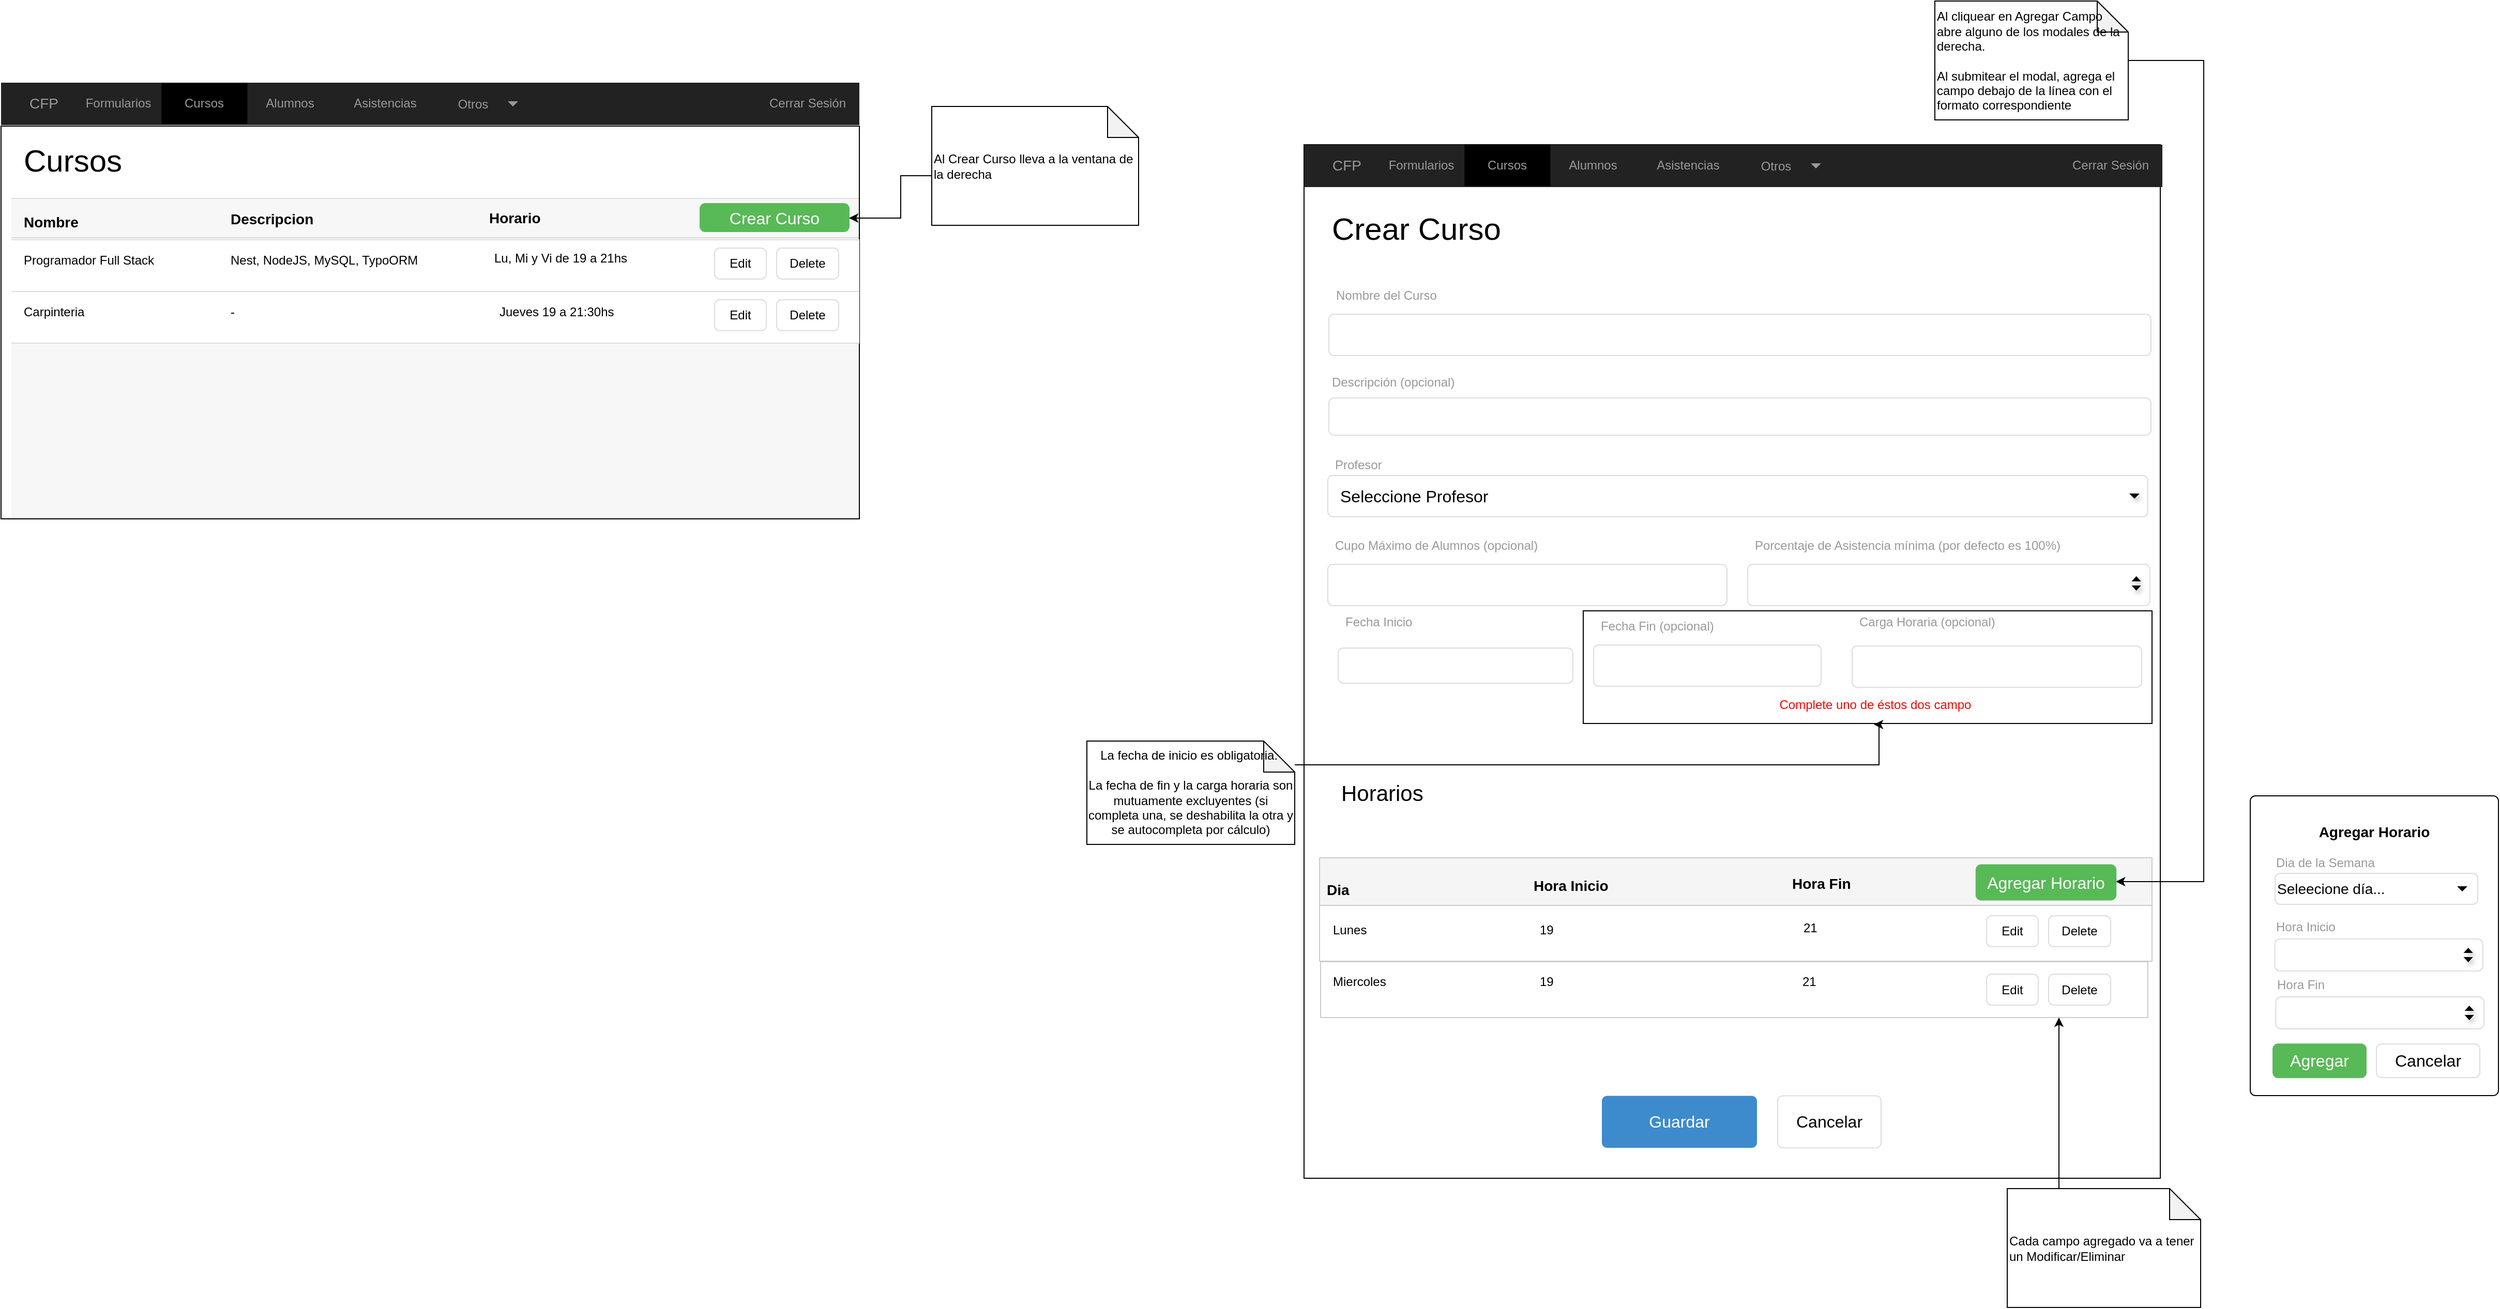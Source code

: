 <mxfile pages="1" version="11.1.1" type="device"><diagram name="Page-1" id="c9db0220-8083-56f3-ca83-edcdcd058819"><mxGraphModel dx="1304" dy="526" grid="1" gridSize="10" guides="1" tooltips="1" connect="1" arrows="1" fold="1" page="1" pageScale="1.5" pageWidth="826" pageHeight="1169" background="#ffffff" math="0" shadow="0"><root><mxCell id="0" style=";html=1;"/><mxCell id="1" style=";html=1;" parent="0"/><mxCell id="Fe0uQRLhS_A46xLyw4Cv-27" value="" style="rounded=0;whiteSpace=wrap;html=1;fillColor=none;fontColor=#000000;align=center;" parent="1" vertex="1"><mxGeometry x="1320" y="189" width="828" height="1000" as="geometry"/></mxCell><mxCell id="-tjugTy2aBk4zeUnutof-67" value="" style="rounded=0;whiteSpace=wrap;html=1;align=center;strokeColor=#CCCCCC;" parent="1" vertex="1"><mxGeometry x="1335" y="925" width="805" height="54" as="geometry"/></mxCell><mxCell id="-tjugTy2aBk4zeUnutof-68" value="" style="rounded=0;whiteSpace=wrap;html=1;fillColor=#f5f5f5;align=center;strokeColor=#CCCCCC;fontColor=#333333;" parent="1" vertex="1"><mxGeometry x="1335" y="879" width="805" height="46" as="geometry"/></mxCell><mxCell id="-tjugTy2aBk4zeUnutof-33" value="" style="strokeColor=inherit;fillColor=inherit;gradientColor=inherit;html=1;shadow=0;dashed=0;shape=mxgraph.bootstrap.horLines;resizeWidth=1;" parent="1" vertex="1"><mxGeometry width="770" height="50" relative="1" as="geometry"><mxPoint x="1336" y="928.5" as="offset"/></mxGeometry></mxCell><mxCell id="-tjugTy2aBk4zeUnutof-36" value="" style="strokeColor=inherit;fillColor=inherit;gradientColor=inherit;html=1;shadow=0;dashed=0;shape=mxgraph.bootstrap.horLines;resizeWidth=1;" parent="-tjugTy2aBk4zeUnutof-33" vertex="1"><mxGeometry width="800" height="55" relative="1" as="geometry"><mxPoint y="50" as="offset"/></mxGeometry></mxCell><mxCell id="-tjugTy2aBk4zeUnutof-69" value="" style="rounded=0;whiteSpace=wrap;html=1;align=center;strokeColor=#CCCCCC;" parent="-tjugTy2aBk4zeUnutof-36" vertex="1"><mxGeometry y="1" width="800" height="54" as="geometry"/></mxCell><mxCell id="-tjugTy2aBk4zeUnutof-38" value="19" style="html=1;shadow=0;dashed=0;shape=mxgraph.bootstrap.rect;strokeColor=none;fillColor=none;align=left;valign=top;spacingLeft=10;verticalAlign=top;spacingTop=6;whiteSpace=wrap;resizeWidth=1;" parent="-tjugTy2aBk4zeUnutof-36" vertex="1"><mxGeometry width="217.287" height="40" relative="1" as="geometry"><mxPoint x="200" as="offset"/></mxGeometry></mxCell><mxCell id="-tjugTy2aBk4zeUnutof-37" value="Miercoles" style="html=1;shadow=0;dashed=0;shape=mxgraph.bootstrap.rect;strokeColor=none;fillColor=none;align=left;spacingLeft=10;whiteSpace=wrap;" parent="-tjugTy2aBk4zeUnutof-36" vertex="1"><mxGeometry width="200" height="40" relative="1" as="geometry"/></mxCell><mxCell id="-tjugTy2aBk4zeUnutof-39" value="21" style="html=1;shadow=0;dashed=0;shape=mxgraph.bootstrap.rect;strokeColor=none;fillColor=none;align=left;valign=top;spacingLeft=10;verticalAlign=top;spacingTop=6;whiteSpace=wrap;resizeWidth=1;" parent="-tjugTy2aBk4zeUnutof-36" vertex="1"><mxGeometry width="144.623" height="40" relative="1" as="geometry"><mxPoint x="454" as="offset"/></mxGeometry></mxCell><mxCell id="-tjugTy2aBk4zeUnutof-40" value="Edit" style="html=1;shadow=0;dashed=0;shape=mxgraph.bootstrap.rrect;rSize=5;strokeColor=#dddddd;whiteSpace=wrap;" parent="-tjugTy2aBk4zeUnutof-36" vertex="1"><mxGeometry x="1" width="50" height="30" relative="1" as="geometry"><mxPoint x="-156" y="13" as="offset"/></mxGeometry></mxCell><mxCell id="-tjugTy2aBk4zeUnutof-41" value="Delete" style="html=1;shadow=0;dashed=0;shape=mxgraph.bootstrap.rrect;rSize=5;strokeColor=#dddddd;whiteSpace=wrap;" parent="-tjugTy2aBk4zeUnutof-36" vertex="1"><mxGeometry x="1" width="60" height="30" relative="1" as="geometry"><mxPoint x="-96" y="13" as="offset"/></mxGeometry></mxCell><mxCell id="-tjugTy2aBk4zeUnutof-34" value="Lunes" style="html=1;shadow=0;dashed=0;shape=mxgraph.bootstrap.rect;strokeColor=none;fillColor=none;align=left;spacingLeft=10;whiteSpace=wrap;" parent="-tjugTy2aBk4zeUnutof-33" vertex="1"><mxGeometry width="200" height="40" relative="1" as="geometry"/></mxCell><mxCell id="-tjugTy2aBk4zeUnutof-35" value="19" style="html=1;shadow=0;dashed=0;shape=mxgraph.bootstrap.rect;strokeColor=none;fillColor=none;align=left;valign=top;spacingLeft=10;verticalAlign=top;spacingTop=6;whiteSpace=wrap;resizeWidth=1;" parent="-tjugTy2aBk4zeUnutof-33" vertex="1"><mxGeometry width="234.756" height="40" relative="1" as="geometry"><mxPoint x="200" as="offset"/></mxGeometry></mxCell><mxCell id="-tjugTy2aBk4zeUnutof-42" value="21" style="html=1;shadow=0;dashed=0;shape=mxgraph.bootstrap.rect;strokeColor=none;fillColor=none;align=left;valign=top;spacingLeft=10;verticalAlign=top;spacingTop=6;whiteSpace=wrap;resizeWidth=1;" parent="-tjugTy2aBk4zeUnutof-33" vertex="1"><mxGeometry width="234.756" height="40" relative="1" as="geometry"><mxPoint x="455" y="-2" as="offset"/></mxGeometry></mxCell><mxCell id="-tjugTy2aBk4zeUnutof-43" value="Delete" style="html=1;shadow=0;dashed=0;shape=mxgraph.bootstrap.rrect;rSize=5;strokeColor=#dddddd;whiteSpace=wrap;" parent="-tjugTy2aBk4zeUnutof-33" vertex="1"><mxGeometry x="1" width="60" height="30" relative="1" as="geometry"><mxPoint x="-66" y="6.5" as="offset"/></mxGeometry></mxCell><mxCell id="-tjugTy2aBk4zeUnutof-44" value="Edit" style="html=1;shadow=0;dashed=0;shape=mxgraph.bootstrap.rrect;rSize=5;strokeColor=#dddddd;whiteSpace=wrap;" parent="-tjugTy2aBk4zeUnutof-33" vertex="1"><mxGeometry x="1" width="50" height="30" relative="1" as="geometry"><mxPoint x="-126" y="6.5" as="offset"/></mxGeometry></mxCell><mxCell id="-tjugTy2aBk4zeUnutof-54" value="" style="rounded=0;whiteSpace=wrap;html=1;fillColor=none;" parent="1" vertex="1"><mxGeometry x="1590" y="640" width="550" height="109" as="geometry"/></mxCell><mxCell id="Fe0uQRLhS_A46xLyw4Cv-4" value="" style="html=1;shadow=0;dashed=0;shape=mxgraph.bootstrap.horLines;strokeColor=#dddddd;align=center;" parent="1" vertex="1"><mxGeometry x="70" y="241" width="820" height="38" as="geometry"/></mxCell><mxCell id="Fe0uQRLhS_A46xLyw4Cv-5" value="" style="html=1;shadow=0;dashed=0;shape=mxgraph.bootstrap.horLines;strokeColor=inherit;fillColor=#000000;fillOpacity=3;resizeWidth=1;" parent="Fe0uQRLhS_A46xLyw4Cv-4" vertex="1"><mxGeometry width="820" height="310" relative="1" as="geometry"/></mxCell><mxCell id="Fe0uQRLhS_A46xLyw4Cv-23" value="Crear Curso" style="html=1;shadow=0;dashed=0;shape=mxgraph.bootstrap.rrect;rSize=5;fillColor=#58B957;align=center;strokeColor=#58B957;fontColor=#ffffff;fontSize=16;whiteSpace=wrap;" parent="Fe0uQRLhS_A46xLyw4Cv-5" vertex="1"><mxGeometry x="666" y="5" width="144" height="27" as="geometry"/></mxCell><mxCell id="Fe0uQRLhS_A46xLyw4Cv-6" value="Nombre" style="html=1;shadow=0;dashed=0;shape=mxgraph.bootstrap.rect;strokeColor=none;fillColor=none;fontSize=14;fontStyle=1;align=left;spacingLeft=10;whiteSpace=wrap;resizeHeight=1;" parent="Fe0uQRLhS_A46xLyw4Cv-5" vertex="1"><mxGeometry width="200" height="46.4" relative="1" as="geometry"/></mxCell><mxCell id="Fe0uQRLhS_A46xLyw4Cv-24" value="" style="rounded=0;whiteSpace=wrap;html=1;fillColor=none;fontColor=#000000;align=center;" parent="Fe0uQRLhS_A46xLyw4Cv-5" vertex="1"><mxGeometry x="-10" y="-70" width="830" height="380" as="geometry"/></mxCell><mxCell id="Fe0uQRLhS_A46xLyw4Cv-28" value="Cursos" style="html=1;shadow=0;dashed=0;shape=mxgraph.bootstrap.rect;strokeColor=none;fillColor=none;fontSize=30;align=left;spacingLeft=10;" parent="Fe0uQRLhS_A46xLyw4Cv-5" vertex="1"><mxGeometry y="-60.32" width="250" height="46.4" as="geometry"/></mxCell><mxCell id="Fe0uQRLhS_A46xLyw4Cv-7" value="Descripcion" style="html=1;shadow=0;dashed=0;shape=mxgraph.bootstrap.rect;strokeColor=none;fillColor=none;fontSize=14;fontStyle=1;align=left;spacingLeft=10;whiteSpace=wrap;resizeWidth=1;resizeHeight=1;" parent="Fe0uQRLhS_A46xLyw4Cv-5" vertex="1"><mxGeometry width="205" height="40" relative="1" as="geometry"><mxPoint x="200" as="offset"/></mxGeometry></mxCell><mxCell id="-tjugTy2aBk4zeUnutof-9" value="Horario" style="html=1;shadow=0;dashed=0;shape=mxgraph.bootstrap.rect;strokeColor=none;fillColor=none;fontSize=14;fontStyle=1;align=left;spacingLeft=10;whiteSpace=wrap;resizeWidth=1;resizeHeight=1;" parent="Fe0uQRLhS_A46xLyw4Cv-5" vertex="1"><mxGeometry width="205" height="40" relative="1" as="geometry"><mxPoint x="450" y="-1.5" as="offset"/></mxGeometry></mxCell><mxCell id="Fe0uQRLhS_A46xLyw4Cv-8" value="" style="strokeColor=inherit;fillColor=inherit;gradientColor=inherit;html=1;shadow=0;dashed=0;shape=mxgraph.bootstrap.horLines;resizeWidth=1;" parent="Fe0uQRLhS_A46xLyw4Cv-4" vertex="1"><mxGeometry width="820" height="50" relative="1" as="geometry"><mxPoint y="40" as="offset"/></mxGeometry></mxCell><mxCell id="Fe0uQRLhS_A46xLyw4Cv-9" value="Programador Full Stack" style="html=1;shadow=0;dashed=0;shape=mxgraph.bootstrap.rect;strokeColor=none;fillColor=none;align=left;spacingLeft=10;whiteSpace=wrap;" parent="Fe0uQRLhS_A46xLyw4Cv-8" vertex="1"><mxGeometry width="200" height="40" relative="1" as="geometry"/></mxCell><mxCell id="Fe0uQRLhS_A46xLyw4Cv-10" value="Nest, NodeJS, MySQL, TypoORM" style="html=1;shadow=0;dashed=0;shape=mxgraph.bootstrap.rect;strokeColor=none;fillColor=none;align=left;valign=top;spacingLeft=10;verticalAlign=top;spacingTop=6;whiteSpace=wrap;resizeWidth=1;" parent="Fe0uQRLhS_A46xLyw4Cv-8" vertex="1"><mxGeometry width="250" height="40" relative="1" as="geometry"><mxPoint x="200" as="offset"/></mxGeometry></mxCell><mxCell id="Fe0uQRLhS_A46xLyw4Cv-13" value="" style="strokeColor=inherit;fillColor=inherit;gradientColor=inherit;html=1;shadow=0;dashed=0;shape=mxgraph.bootstrap.horLines;resizeWidth=1;" parent="Fe0uQRLhS_A46xLyw4Cv-8" vertex="1"><mxGeometry width="820" height="50" relative="1" as="geometry"><mxPoint y="50" as="offset"/></mxGeometry></mxCell><mxCell id="Fe0uQRLhS_A46xLyw4Cv-14" value="Carpinteria" style="html=1;shadow=0;dashed=0;shape=mxgraph.bootstrap.rect;strokeColor=none;fillColor=none;align=left;spacingLeft=10;whiteSpace=wrap;" parent="Fe0uQRLhS_A46xLyw4Cv-13" vertex="1"><mxGeometry width="200" height="40" relative="1" as="geometry"/></mxCell><mxCell id="Fe0uQRLhS_A46xLyw4Cv-15" value="-" style="html=1;shadow=0;dashed=0;shape=mxgraph.bootstrap.rect;strokeColor=none;fillColor=none;align=left;valign=top;spacingLeft=10;verticalAlign=top;spacingTop=6;whiteSpace=wrap;resizeWidth=1;" parent="Fe0uQRLhS_A46xLyw4Cv-13" vertex="1"><mxGeometry width="240" height="40" relative="1" as="geometry"><mxPoint x="200" as="offset"/></mxGeometry></mxCell><mxCell id="-tjugTy2aBk4zeUnutof-12" value="Jueves 19 a 21:30hs" style="html=1;shadow=0;dashed=0;shape=mxgraph.bootstrap.rect;strokeColor=none;fillColor=none;align=left;valign=top;spacingLeft=10;verticalAlign=top;spacingTop=6;whiteSpace=wrap;resizeWidth=1;" parent="Fe0uQRLhS_A46xLyw4Cv-13" vertex="1"><mxGeometry width="200" height="40" relative="1" as="geometry"><mxPoint x="460" as="offset"/></mxGeometry></mxCell><mxCell id="-tjugTy2aBk4zeUnutof-19" value="Edit" style="html=1;shadow=0;dashed=0;shape=mxgraph.bootstrap.rrect;rSize=5;strokeColor=#dddddd;whiteSpace=wrap;" parent="Fe0uQRLhS_A46xLyw4Cv-13" vertex="1"><mxGeometry x="1" width="50" height="30" relative="1" as="geometry"><mxPoint x="-140" y="8" as="offset"/></mxGeometry></mxCell><mxCell id="-tjugTy2aBk4zeUnutof-20" value="Delete" style="html=1;shadow=0;dashed=0;shape=mxgraph.bootstrap.rrect;rSize=5;strokeColor=#dddddd;whiteSpace=wrap;" parent="Fe0uQRLhS_A46xLyw4Cv-13" vertex="1"><mxGeometry x="1" width="60" height="30" relative="1" as="geometry"><mxPoint x="-80" y="8" as="offset"/></mxGeometry></mxCell><mxCell id="-tjugTy2aBk4zeUnutof-11" value="Lu, Mi y Vi de 19 a 21hs" style="html=1;shadow=0;dashed=0;shape=mxgraph.bootstrap.rect;strokeColor=none;fillColor=none;align=left;valign=top;spacingLeft=10;verticalAlign=top;spacingTop=6;whiteSpace=wrap;resizeWidth=1;" parent="Fe0uQRLhS_A46xLyw4Cv-8" vertex="1"><mxGeometry width="210" height="40" relative="1" as="geometry"><mxPoint x="455" y="-2" as="offset"/></mxGeometry></mxCell><mxCell id="Fe0uQRLhS_A46xLyw4Cv-168" value="Delete" style="html=1;shadow=0;dashed=0;shape=mxgraph.bootstrap.rrect;rSize=5;strokeColor=#dddddd;whiteSpace=wrap;" parent="Fe0uQRLhS_A46xLyw4Cv-8" vertex="1"><mxGeometry x="1" width="60" height="30" relative="1" as="geometry"><mxPoint x="-80" y="8" as="offset"/></mxGeometry></mxCell><mxCell id="Fe0uQRLhS_A46xLyw4Cv-167" value="Edit" style="html=1;shadow=0;dashed=0;shape=mxgraph.bootstrap.rrect;rSize=5;strokeColor=#dddddd;whiteSpace=wrap;" parent="Fe0uQRLhS_A46xLyw4Cv-8" vertex="1"><mxGeometry x="1" width="50" height="30" relative="1" as="geometry"><mxPoint x="-140" y="8" as="offset"/></mxGeometry></mxCell><mxCell id="3d76a8aef4d5c911-1" value="" style="html=1;shadow=0;dashed=0;shape=mxgraph.bootstrap.rect;fillColor=#222222;strokeColor=none;whiteSpace=wrap;rounded=0;fontSize=12;fontColor=#000000;align=center;" parent="1" vertex="1"><mxGeometry x="60" y="129" width="830" height="41" as="geometry"/></mxCell><mxCell id="3d76a8aef4d5c911-2" value="CFP" style="html=1;shadow=0;dashed=0;fillColor=none;strokeColor=none;shape=mxgraph.bootstrap.rect;fontColor=#999999;fontSize=14;whiteSpace=wrap;" parent="3d76a8aef4d5c911-1" vertex="1"><mxGeometry width="83" height="40" as="geometry"/></mxCell><mxCell id="3d76a8aef4d5c911-10" value="Cerrar Sesión" style="html=1;shadow=0;dashed=0;fillColor=none;strokeColor=none;shape=mxgraph.bootstrap.rect;fontColor=#999999;whiteSpace=wrap;" parent="3d76a8aef4d5c911-1" vertex="1"><mxGeometry x="730" width="100" height="40" as="geometry"/></mxCell><mxCell id="Fe0uQRLhS_A46xLyw4Cv-1" value="Formularios" style="html=1;shadow=0;dashed=0;fillColor=none;strokeColor=none;shape=mxgraph.bootstrap.rect;fontColor=#999999;whiteSpace=wrap;" parent="3d76a8aef4d5c911-1" vertex="1"><mxGeometry x="72.174" width="83" height="40" as="geometry"/></mxCell><mxCell id="Fe0uQRLhS_A46xLyw4Cv-2" value="Cursos" style="html=1;shadow=0;dashed=0;fillColor=#000000;strokeColor=none;shape=mxgraph.bootstrap.rect;fontColor=#999999;whiteSpace=wrap;" parent="3d76a8aef4d5c911-1" vertex="1"><mxGeometry x="155.174" width="83" height="40" as="geometry"/></mxCell><mxCell id="Fe0uQRLhS_A46xLyw4Cv-3" value="Alumnos" style="html=1;shadow=0;dashed=0;fillColor=none;strokeColor=none;shape=mxgraph.bootstrap.rect;fontColor=#999999;whiteSpace=wrap;" parent="3d76a8aef4d5c911-1" vertex="1"><mxGeometry x="238.174" width="83" height="40" as="geometry"/></mxCell><mxCell id="Fe0uQRLhS_A46xLyw4Cv-151" value="Asistencias" style="html=1;shadow=0;dashed=0;fillColor=none;strokeColor=none;shape=mxgraph.bootstrap.rect;fontColor=#999999;whiteSpace=wrap;" parent="3d76a8aef4d5c911-1" vertex="1"><mxGeometry x="330.174" width="83" height="40" as="geometry"/></mxCell><mxCell id="Fe0uQRLhS_A46xLyw4Cv-162" value="Otros" style="html=1;shadow=0;dashed=0;shape=mxgraph.bootstrap.rrect;rSize=5;spacingRight=10;fontSize=12;whiteSpace=wrap;align=center;fillColor=none;strokeColor=none;fontColor=#999999;fontStyle=0" parent="3d76a8aef4d5c911-1" vertex="1"><mxGeometry x="413" width="97" height="41" as="geometry"/></mxCell><mxCell id="Fe0uQRLhS_A46xLyw4Cv-163" value="" style="shape=triangle;direction=south;fillColor=#999999;strokeColor=none;perimeter=none;fontColor=#FFFFFF;" parent="Fe0uQRLhS_A46xLyw4Cv-162" vertex="1"><mxGeometry x="1" y="0.5" width="10" height="5" relative="1" as="geometry"><mxPoint x="-20" y="-2.5" as="offset"/></mxGeometry></mxCell><mxCell id="3d76a8aef4d5c911-17" value="Descripción (opcional)" style="html=1;shadow=0;dashed=0;shape=mxgraph.bootstrap.rect;strokeColor=none;fillColor=none;fontColor=#999999;align=left;spacingLeft=5;whiteSpace=wrap;rounded=0;" parent="1" vertex="1"><mxGeometry x="1340" y="408.5" width="200" height="20" as="geometry"/></mxCell><mxCell id="3d76a8aef4d5c911-18" value="" style="html=1;shadow=0;dashed=0;shape=mxgraph.bootstrap.rrect;rSize=5;strokeColor=#dddddd;;align=left;spacingLeft=10;fontSize=16;whiteSpace=wrap;rounded=0;" parent="1" vertex="1"><mxGeometry x="1344" y="353" width="795" height="40" as="geometry"/></mxCell><mxCell id="Fe0uQRLhS_A46xLyw4Cv-29" value="Crear Curso" style="html=1;shadow=0;dashed=0;shape=mxgraph.bootstrap.rect;strokeColor=none;fillColor=none;fontSize=30;align=left;spacingLeft=10;" parent="1" vertex="1"><mxGeometry x="1335" y="250" width="250" height="40" as="geometry"/></mxCell><mxCell id="Fe0uQRLhS_A46xLyw4Cv-147" value="Nombre del Curso" style="html=1;shadow=0;dashed=0;shape=mxgraph.bootstrap.rect;strokeColor=none;fillColor=none;fontColor=#999999;align=left;spacingLeft=5;whiteSpace=wrap;rounded=0;" parent="1" vertex="1"><mxGeometry x="1343.5" y="325" width="200" height="20" as="geometry"/></mxCell><mxCell id="Fe0uQRLhS_A46xLyw4Cv-148" value="" style="html=1;shadow=0;dashed=0;shape=mxgraph.bootstrap.rrect;rSize=5;strokeColor=#dddddd;;align=left;spacingLeft=10;fontSize=16;whiteSpace=wrap;rounded=0;" parent="1" vertex="1"><mxGeometry x="1344" y="434" width="795" height="36" as="geometry"/></mxCell><mxCell id="Fe0uQRLhS_A46xLyw4Cv-177" value="" style="html=1;shadow=0;dashed=0;shape=mxgraph.bootstrap.rect;fillColor=#222222;strokeColor=none;whiteSpace=wrap;rounded=0;fontSize=12;fontColor=#000000;align=center;" parent="1" vertex="1"><mxGeometry x="1320" y="189" width="830" height="41" as="geometry"/></mxCell><mxCell id="Fe0uQRLhS_A46xLyw4Cv-178" value="CFP" style="html=1;shadow=0;dashed=0;fillColor=none;strokeColor=none;shape=mxgraph.bootstrap.rect;fontColor=#999999;fontSize=14;whiteSpace=wrap;" parent="Fe0uQRLhS_A46xLyw4Cv-177" vertex="1"><mxGeometry width="83" height="40" as="geometry"/></mxCell><mxCell id="Fe0uQRLhS_A46xLyw4Cv-179" value="Cerrar Sesión" style="html=1;shadow=0;dashed=0;fillColor=none;strokeColor=none;shape=mxgraph.bootstrap.rect;fontColor=#999999;whiteSpace=wrap;" parent="Fe0uQRLhS_A46xLyw4Cv-177" vertex="1"><mxGeometry x="730" width="100" height="40" as="geometry"/></mxCell><mxCell id="Fe0uQRLhS_A46xLyw4Cv-180" value="Formularios" style="html=1;shadow=0;dashed=0;fillColor=none;strokeColor=none;shape=mxgraph.bootstrap.rect;fontColor=#999999;whiteSpace=wrap;" parent="Fe0uQRLhS_A46xLyw4Cv-177" vertex="1"><mxGeometry x="72.174" width="83" height="40" as="geometry"/></mxCell><mxCell id="Fe0uQRLhS_A46xLyw4Cv-181" value="Cursos" style="html=1;shadow=0;dashed=0;fillColor=#000000;strokeColor=none;shape=mxgraph.bootstrap.rect;fontColor=#999999;whiteSpace=wrap;" parent="Fe0uQRLhS_A46xLyw4Cv-177" vertex="1"><mxGeometry x="155.174" width="83" height="40" as="geometry"/></mxCell><mxCell id="Fe0uQRLhS_A46xLyw4Cv-182" value="Alumnos" style="html=1;shadow=0;dashed=0;fillColor=none;strokeColor=none;shape=mxgraph.bootstrap.rect;fontColor=#999999;whiteSpace=wrap;" parent="Fe0uQRLhS_A46xLyw4Cv-177" vertex="1"><mxGeometry x="238.174" width="83" height="40" as="geometry"/></mxCell><mxCell id="Fe0uQRLhS_A46xLyw4Cv-183" value="Asistencias" style="html=1;shadow=0;dashed=0;fillColor=none;strokeColor=none;shape=mxgraph.bootstrap.rect;fontColor=#999999;whiteSpace=wrap;" parent="Fe0uQRLhS_A46xLyw4Cv-177" vertex="1"><mxGeometry x="330.174" width="83" height="40" as="geometry"/></mxCell><mxCell id="Fe0uQRLhS_A46xLyw4Cv-184" value="Otros" style="html=1;shadow=0;dashed=0;shape=mxgraph.bootstrap.rrect;rSize=5;spacingRight=10;fontSize=12;whiteSpace=wrap;align=center;fillColor=none;strokeColor=none;fontColor=#999999;fontStyle=0" parent="Fe0uQRLhS_A46xLyw4Cv-177" vertex="1"><mxGeometry x="413" width="97" height="41" as="geometry"/></mxCell><mxCell id="Fe0uQRLhS_A46xLyw4Cv-185" value="" style="shape=triangle;direction=south;fillColor=#999999;strokeColor=none;perimeter=none;fontColor=#FFFFFF;" parent="Fe0uQRLhS_A46xLyw4Cv-184" vertex="1"><mxGeometry x="1" y="0.5" width="10" height="5" relative="1" as="geometry"><mxPoint x="-20" y="-2.5" as="offset"/></mxGeometry></mxCell><mxCell id="Fe0uQRLhS_A46xLyw4Cv-245" value="" style="edgeStyle=orthogonalEdgeStyle;rounded=0;orthogonalLoop=1;jettySize=auto;html=1;fontSize=12;fontColor=#000000;" parent="1" source="Fe0uQRLhS_A46xLyw4Cv-244" target="Fe0uQRLhS_A46xLyw4Cv-23" edge="1"><mxGeometry relative="1" as="geometry"><Array as="points"><mxPoint x="1060" y="219"/><mxPoint x="930" y="219"/><mxPoint x="930" y="260"/></Array></mxGeometry></mxCell><mxCell id="Fe0uQRLhS_A46xLyw4Cv-244" value="Al Crear Curso lleva a la ventana de la derecha" style="shape=note;whiteSpace=wrap;html=1;backgroundOutline=1;darkOpacity=0.05;strokeColor=#000000;fillColor=#FFFFFF;fontSize=12;fontColor=#000000;align=left;" parent="1" vertex="1"><mxGeometry x="960" y="152" width="200" height="115" as="geometry"/></mxCell><mxCell id="Fe0uQRLhS_A46xLyw4Cv-249" value="" style="edgeStyle=orthogonalEdgeStyle;rounded=0;orthogonalLoop=1;jettySize=auto;html=1;fontSize=12;fontColor=#000000;" parent="1" source="Fe0uQRLhS_A46xLyw4Cv-248" target="-tjugTy2aBk4zeUnutof-30" edge="1"><mxGeometry relative="1" as="geometry"><Array as="points"><mxPoint x="2190" y="108"/><mxPoint x="2190" y="902"/></Array><mxPoint x="2120" y="279.357" as="targetPoint"/></mxGeometry></mxCell><mxCell id="Fe0uQRLhS_A46xLyw4Cv-248" value="Al cliquear en Agregar Campo abre alguno de los modales de la derecha.&lt;br&gt;&lt;br&gt;Al submitear el modal, agrega el campo debajo de la línea con el formato correspondiente" style="shape=note;whiteSpace=wrap;html=1;backgroundOutline=1;darkOpacity=0.05;strokeColor=#000000;fillColor=#FFFFFF;fontSize=12;fontColor=#000000;align=left;" parent="1" vertex="1"><mxGeometry x="1930" y="50" width="187" height="115" as="geometry"/></mxCell><mxCell id="Fe0uQRLhS_A46xLyw4Cv-252" value="" style="edgeStyle=orthogonalEdgeStyle;rounded=0;orthogonalLoop=1;jettySize=auto;html=1;fontSize=12;fontColor=#000000;" parent="1" target="-tjugTy2aBk4zeUnutof-36" edge="1"><mxGeometry relative="1" as="geometry"><mxPoint x="2104.571" y="1268.5" as="sourcePoint"/><mxPoint x="2132.833" y="894.5" as="targetPoint"/><Array as="points"><mxPoint x="2104" y="1208.5"/><mxPoint x="2050" y="1208.5"/></Array></mxGeometry></mxCell><mxCell id="Fe0uQRLhS_A46xLyw4Cv-251" value="Cada campo agregado va a tener un Modificar/Eliminar" style="shape=note;whiteSpace=wrap;html=1;backgroundOutline=1;darkOpacity=0.05;strokeColor=#000000;fillColor=#FFFFFF;fontSize=12;fontColor=#000000;align=left;" parent="1" vertex="1"><mxGeometry x="2000" y="1199" width="187" height="115" as="geometry"/></mxCell><mxCell id="Fe0uQRLhS_A46xLyw4Cv-172" value="Profesor" style="html=1;shadow=0;dashed=0;shape=mxgraph.bootstrap.rect;strokeColor=none;fillColor=none;fontColor=#999999;align=left;spacingLeft=5;whiteSpace=wrap;rounded=0;" parent="1" vertex="1"><mxGeometry x="1343" y="489" width="110" height="20" as="geometry"/></mxCell><mxCell id="-tjugTy2aBk4zeUnutof-21" value="" style="html=1;shadow=0;dashed=0;shape=mxgraph.bootstrap.rrect;rSize=5;strokeColor=#dddddd;;align=left;spacingLeft=10;fontSize=16;whiteSpace=wrap;rounded=0;" parent="1" vertex="1"><mxGeometry x="1343" y="595" width="386" height="40" as="geometry"/></mxCell><mxCell id="-tjugTy2aBk4zeUnutof-22" value="Cupo Máximo de Alumnos (opcional)" style="html=1;shadow=0;dashed=0;shape=mxgraph.bootstrap.rect;strokeColor=none;fillColor=none;fontColor=#999999;align=left;spacingLeft=5;whiteSpace=wrap;rounded=0;" parent="1" vertex="1"><mxGeometry x="1343" y="567" width="267" height="20" as="geometry"/></mxCell><mxCell id="-tjugTy2aBk4zeUnutof-23" value="Porcentaje de Asistencia mínima (por defecto es 100%)" style="html=1;shadow=0;dashed=0;shape=mxgraph.bootstrap.rect;strokeColor=none;fillColor=none;fontColor=#999999;align=left;spacingLeft=5;whiteSpace=wrap;rounded=0;" parent="1" vertex="1"><mxGeometry x="1749" y="567" width="371" height="20" as="geometry"/></mxCell><mxCell id="-tjugTy2aBk4zeUnutof-24" value="" style="html=1;shadow=0;dashed=0;shape=mxgraph.bootstrap.rrect;rSize=5;strokeColor=#dddddd;;align=left;spacingLeft=10;fontSize=16;whiteSpace=wrap;rounded=0;" parent="1" vertex="1"><mxGeometry x="1749" y="595" width="389" height="40" as="geometry"/></mxCell><mxCell id="-tjugTy2aBk4zeUnutof-49" value="Fecha Fin (opcional)" style="html=1;shadow=0;dashed=0;shape=mxgraph.bootstrap.rect;strokeColor=none;fillColor=none;fontColor=#999999;align=left;spacingLeft=5;whiteSpace=wrap;rounded=0;" parent="1" vertex="1"><mxGeometry x="1600" y="645" width="187" height="20" as="geometry"/></mxCell><mxCell id="-tjugTy2aBk4zeUnutof-50" value="" style="html=1;shadow=0;dashed=0;shape=mxgraph.bootstrap.rrect;rSize=5;strokeColor=#dddddd;;align=left;spacingLeft=10;fontSize=16;whiteSpace=wrap;rounded=0;" parent="1" vertex="1"><mxGeometry x="1600" y="673" width="220" height="40" as="geometry"/></mxCell><mxCell id="-tjugTy2aBk4zeUnutof-52" value="" style="edgeStyle=orthogonalEdgeStyle;rounded=0;orthogonalLoop=1;jettySize=auto;html=1;entryX=0.511;entryY=1.009;entryDx=0;entryDy=0;entryPerimeter=0;" parent="1" source="-tjugTy2aBk4zeUnutof-51" target="-tjugTy2aBk4zeUnutof-54" edge="1"><mxGeometry relative="1" as="geometry"><Array as="points"><mxPoint x="1876" y="789"/></Array></mxGeometry></mxCell><mxCell id="-tjugTy2aBk4zeUnutof-51" value="La fecha de inicio es obligatoria.&amp;nbsp;&lt;br&gt;&lt;br&gt;La fecha de fin y la carga horaria son mutuamente excluyentes (si completa una, se deshabilita la otra y se autocompleta por cálculo)" style="shape=note;whiteSpace=wrap;html=1;backgroundOutline=1;darkOpacity=0.05;fillColor=none;" parent="1" vertex="1"><mxGeometry x="1110" y="766" width="201" height="100" as="geometry"/></mxCell><mxCell id="-tjugTy2aBk4zeUnutof-46" value="Fecha Inicio" style="html=1;shadow=0;dashed=0;shape=mxgraph.bootstrap.rect;strokeColor=none;fillColor=none;fontColor=#999999;align=left;spacingLeft=5;whiteSpace=wrap;rounded=0;" parent="1" vertex="1"><mxGeometry x="1353" y="638.823" width="187" height="25.161" as="geometry"/></mxCell><mxCell id="-tjugTy2aBk4zeUnutof-45" value="" style="html=1;shadow=0;dashed=0;shape=mxgraph.bootstrap.rrect;rSize=5;strokeColor=#dddddd;;align=left;spacingLeft=10;fontSize=16;whiteSpace=wrap;rounded=0;" parent="1" vertex="1"><mxGeometry x="1353" y="676" width="227" height="34" as="geometry"/></mxCell><mxCell id="-tjugTy2aBk4zeUnutof-48" value="" style="html=1;shadow=0;dashed=0;shape=mxgraph.bootstrap.rrect;rSize=5;strokeColor=#dddddd;;align=left;spacingLeft=10;fontSize=16;whiteSpace=wrap;rounded=0;" parent="1" vertex="1"><mxGeometry x="1850" y="674" width="280" height="40" as="geometry"/></mxCell><mxCell id="-tjugTy2aBk4zeUnutof-47" value="Carga Horaria (opcional)" style="html=1;shadow=0;dashed=0;shape=mxgraph.bootstrap.rect;strokeColor=none;fillColor=none;fontColor=#999999;align=left;spacingLeft=5;whiteSpace=wrap;rounded=0;" parent="1" vertex="1"><mxGeometry x="1850" y="638.823" width="199" height="25.161" as="geometry"/></mxCell><mxCell id="-tjugTy2aBk4zeUnutof-66" value="Complete uno de éstos dos campo" style="html=1;shadow=0;dashed=0;shape=mxgraph.bootstrap.rect;strokeColor=none;fillColor=none;align=center;spacingLeft=5;whiteSpace=wrap;rounded=0;fontColor=#FF0000;" parent="1" vertex="1"><mxGeometry x="1600" y="718" width="540" height="25" as="geometry"/></mxCell><mxCell id="-tjugTy2aBk4zeUnutof-27" value="Dia" style="html=1;shadow=0;dashed=0;shape=mxgraph.bootstrap.rect;strokeColor=none;fillColor=none;fontSize=14;fontStyle=1;align=left;spacingLeft=10;whiteSpace=wrap;resizeHeight=1;" parent="1" vertex="1"><mxGeometry width="200" height="58.374" relative="1" as="geometry"><mxPoint x="1330" y="880.5" as="offset"/></mxGeometry></mxCell><mxCell id="-tjugTy2aBk4zeUnutof-31" value="Hora Inicio" style="html=1;shadow=0;dashed=0;shape=mxgraph.bootstrap.rect;strokeColor=none;fillColor=none;fontSize=14;fontStyle=1;align=left;spacingLeft=10;whiteSpace=wrap;resizeWidth=1;resizeHeight=1;" parent="1" vertex="1"><mxGeometry width="192.5" height="50.323" relative="1" as="geometry"><mxPoint x="1530" y="880.5" as="offset"/></mxGeometry></mxCell><mxCell id="-tjugTy2aBk4zeUnutof-32" value="Hora Fin" style="html=1;shadow=0;dashed=0;shape=mxgraph.bootstrap.rect;strokeColor=none;fillColor=none;fontSize=14;fontStyle=1;align=left;spacingLeft=10;whiteSpace=wrap;resizeWidth=1;resizeHeight=1;" parent="1" vertex="1"><mxGeometry width="192.5" height="50.323" relative="1" as="geometry"><mxPoint x="1780" y="879" as="offset"/></mxGeometry></mxCell><mxCell id="Fe0uQRLhS_A46xLyw4Cv-134" value="Guardar" style="html=1;shadow=0;dashed=0;shape=mxgraph.bootstrap.rrect;align=center;rSize=5;strokeColor=none;fillColor=#3D8BCD;fontColor=#ffffff;fontSize=16;whiteSpace=wrap;rounded=0;" parent="1" vertex="1"><mxGeometry x="1608" y="1109.242" width="150" height="50.323" as="geometry"/></mxCell><mxCell id="Fe0uQRLhS_A46xLyw4Cv-135" value="Cancelar" style="html=1;shadow=0;dashed=0;shape=mxgraph.bootstrap.rrect;align=center;rSize=5;strokeColor=#dddddd;fontSize=16;whiteSpace=wrap;rounded=0;" parent="1" vertex="1"><mxGeometry x="1778" y="1109.242" width="100" height="50.323" as="geometry"/></mxCell><mxCell id="Fe0uQRLhS_A46xLyw4Cv-149" value="Horarios" style="html=1;shadow=0;dashed=0;shape=mxgraph.bootstrap.rect;strokeColor=none;fillColor=none;fontSize=21;align=left;spacingLeft=10;" parent="1" vertex="1"><mxGeometry x="1344" y="796" width="250" height="40" as="geometry"/></mxCell><mxCell id="-tjugTy2aBk4zeUnutof-30" value="Agregar Horario" style="html=1;shadow=0;dashed=0;shape=mxgraph.bootstrap.rrect;rSize=5;fillColor=#58B957;align=center;strokeColor=#58B957;fontColor=#ffffff;fontSize=16;whiteSpace=wrap;" parent="1" vertex="1"><mxGeometry x="1969.89" y="885.79" width="135.22" height="33.968" as="geometry"/></mxCell><mxCell id="-tjugTy2aBk4zeUnutof-70" value="" style="group" parent="1" vertex="1" connectable="0"><mxGeometry x="1343" y="509" width="793" height="40" as="geometry"/></mxCell><mxCell id="Fe0uQRLhS_A46xLyw4Cv-173" value="Seleccione Profesor" style="html=1;shadow=0;dashed=0;shape=mxgraph.bootstrap.rrect;rSize=5;strokeColor=#dddddd;align=left;spacingLeft=10;fontSize=16;whiteSpace=wrap;rounded=0;" parent="-tjugTy2aBk4zeUnutof-70" vertex="1"><mxGeometry width="793" height="40" as="geometry"/></mxCell><mxCell id="Fe0uQRLhS_A46xLyw4Cv-174" value="" style="shape=triangle;strokeColor=none;fillColor=#000000;direction=south;rounded=0;shadow=1;fontSize=12;fontColor=#000000;align=center;html=1;" parent="-tjugTy2aBk4zeUnutof-70" vertex="1"><mxGeometry x="775" y="17.5" width="10" height="5" as="geometry"/></mxCell><mxCell id="Fe0uQRLhS_A46xLyw4Cv-104" value="Agregar Horario" style="html=1;shadow=0;dashed=0;shape=mxgraph.bootstrap.rrect;fillColor=none;align=center;rSize=5;strokeColor=#000000;verticalAlign=top;spacingTop=20;fontSize=14;fontStyle=1;whiteSpace=wrap;" parent="1" vertex="1"><mxGeometry x="2235" y="819" width="240" height="290" as="geometry"/></mxCell><mxCell id="Fe0uQRLhS_A46xLyw4Cv-113" value="Agregar" style="html=1;shadow=0;dashed=0;shape=mxgraph.bootstrap.rrect;rSize=5;fillColor=#58B957;align=center;strokeColor=#58B957;fontColor=#ffffff;fontSize=16;whiteSpace=wrap;" parent="1" vertex="1"><mxGeometry x="2257" y="1059.101" width="90" height="32.55" as="geometry"/></mxCell><mxCell id="Fe0uQRLhS_A46xLyw4Cv-138" value="Cancelar" style="html=1;shadow=0;dashed=0;shape=mxgraph.bootstrap.rrect;align=center;rSize=5;strokeColor=#dddddd;fontSize=16;whiteSpace=wrap;rounded=0;" parent="1" vertex="1"><mxGeometry x="2357" y="1059.101" width="100" height="32.55" as="geometry"/></mxCell><mxCell id="Fe0uQRLhS_A46xLyw4Cv-238" value="Dia de la Semana" style="html=1;shadow=0;dashed=0;shape=mxgraph.bootstrap.rect;strokeColor=none;fillColor=none;fontColor=#999999;align=left;spacingLeft=5;whiteSpace=wrap;rounded=0;" parent="1" vertex="1"><mxGeometry x="2253" y="874" width="196.458" height="20" as="geometry"/></mxCell><mxCell id="Fe0uQRLhS_A46xLyw4Cv-233" value="Hora Fin" style="html=1;shadow=0;dashed=0;shape=mxgraph.bootstrap.rect;strokeColor=none;fillColor=none;fontColor=#999999;align=left;spacingLeft=5;whiteSpace=wrap;rounded=0;" parent="1" vertex="1"><mxGeometry x="2254" y="991.5" width="196.458" height="20" as="geometry"/></mxCell><mxCell id="Fe0uQRLhS_A46xLyw4Cv-234" value="" style="group" parent="1" vertex="1" connectable="0"><mxGeometry x="2259.75" y="1013.5" width="201.25" height="31" as="geometry"/></mxCell><mxCell id="Fe0uQRLhS_A46xLyw4Cv-235" value="" style="html=1;shadow=0;dashed=0;shape=mxgraph.bootstrap.rrect;rSize=5;strokeColor=#dddddd;align=left;spacingLeft=10;fontSize=16;whiteSpace=wrap;rounded=0;" parent="Fe0uQRLhS_A46xLyw4Cv-234" vertex="1"><mxGeometry width="201.25" height="31" as="geometry"/></mxCell><mxCell id="Fe0uQRLhS_A46xLyw4Cv-236" value="" style="shape=triangle;strokeColor=none;fillColor=#000000;direction=south;rounded=0;shadow=1;fontSize=12;fontColor=#000000;align=center;html=1;" parent="Fe0uQRLhS_A46xLyw4Cv-234" vertex="1"><mxGeometry x="182.497" y="17.5" width="9.148" height="5" as="geometry"/></mxCell><mxCell id="Fe0uQRLhS_A46xLyw4Cv-237" value="" style="shape=triangle;strokeColor=none;fillColor=#000000;direction=south;rounded=0;shadow=1;fontSize=12;fontColor=#000000;align=center;html=1;rotation=-180;" parent="Fe0uQRLhS_A46xLyw4Cv-234" vertex="1"><mxGeometry x="182.497" y="8.5" width="9.148" height="5" as="geometry"/></mxCell><mxCell id="-tjugTy2aBk4zeUnutof-74" value="Hora Inicio" style="html=1;shadow=0;dashed=0;shape=mxgraph.bootstrap.rect;strokeColor=none;fillColor=none;fontColor=#999999;align=left;spacingLeft=5;whiteSpace=wrap;rounded=0;" parent="1" vertex="1"><mxGeometry x="2253" y="935.5" width="196.458" height="20" as="geometry"/></mxCell><mxCell id="-tjugTy2aBk4zeUnutof-75" value="" style="group" parent="1" vertex="1" connectable="0"><mxGeometry x="2258.75" y="957.5" width="201.25" height="31" as="geometry"/></mxCell><mxCell id="-tjugTy2aBk4zeUnutof-76" value="" style="html=1;shadow=0;dashed=0;shape=mxgraph.bootstrap.rrect;rSize=5;strokeColor=#dddddd;align=left;spacingLeft=10;fontSize=16;whiteSpace=wrap;rounded=0;" parent="-tjugTy2aBk4zeUnutof-75" vertex="1"><mxGeometry width="201.25" height="31" as="geometry"/></mxCell><mxCell id="-tjugTy2aBk4zeUnutof-77" value="" style="shape=triangle;strokeColor=none;fillColor=#000000;direction=south;rounded=0;shadow=1;fontSize=12;fontColor=#000000;align=center;html=1;" parent="-tjugTy2aBk4zeUnutof-75" vertex="1"><mxGeometry x="182.497" y="17.5" width="9.148" height="5" as="geometry"/></mxCell><mxCell id="-tjugTy2aBk4zeUnutof-78" value="" style="shape=triangle;strokeColor=none;fillColor=#000000;direction=south;rounded=0;shadow=1;fontSize=12;fontColor=#000000;align=center;html=1;rotation=-180;" parent="-tjugTy2aBk4zeUnutof-75" vertex="1"><mxGeometry x="182.497" y="8.5" width="9.148" height="5" as="geometry"/></mxCell><mxCell id="-tjugTy2aBk4zeUnutof-83" value="Seleecione día..." style="html=1;shadow=0;dashed=0;shape=mxgraph.bootstrap.rrect;rSize=5;strokeColor=#dddddd;spacingRight=10;fontSize=14;whiteSpace=wrap;align=left;fillColor=none;" parent="1" vertex="1"><mxGeometry x="2259" y="894" width="196" height="30" as="geometry"/></mxCell><mxCell id="-tjugTy2aBk4zeUnutof-84" value="" style="shape=triangle;direction=south;fillColor=#000000;strokeColor=none;perimeter=none;" parent="-tjugTy2aBk4zeUnutof-83" vertex="1"><mxGeometry x="1" y="0.5" width="10" height="5" relative="1" as="geometry"><mxPoint x="-20" y="-2.5" as="offset"/></mxGeometry></mxCell><mxCell id="NB5BM0Gxr2oE7oBAdpxc-1" value="" style="shape=triangle;strokeColor=none;fillColor=#000000;direction=south;rounded=0;shadow=1;fontSize=12;fontColor=#000000;align=center;html=1;" vertex="1" parent="1"><mxGeometry x="2120.247" y="615.5" width="9.148" height="5" as="geometry"/></mxCell><mxCell id="NB5BM0Gxr2oE7oBAdpxc-2" value="" style="shape=triangle;strokeColor=none;fillColor=#000000;direction=south;rounded=0;shadow=1;fontSize=12;fontColor=#000000;align=center;html=1;rotation=-180;" vertex="1" parent="1"><mxGeometry x="2120.247" y="606.5" width="9.148" height="5" as="geometry"/></mxCell></root></mxGraphModel></diagram></mxfile>